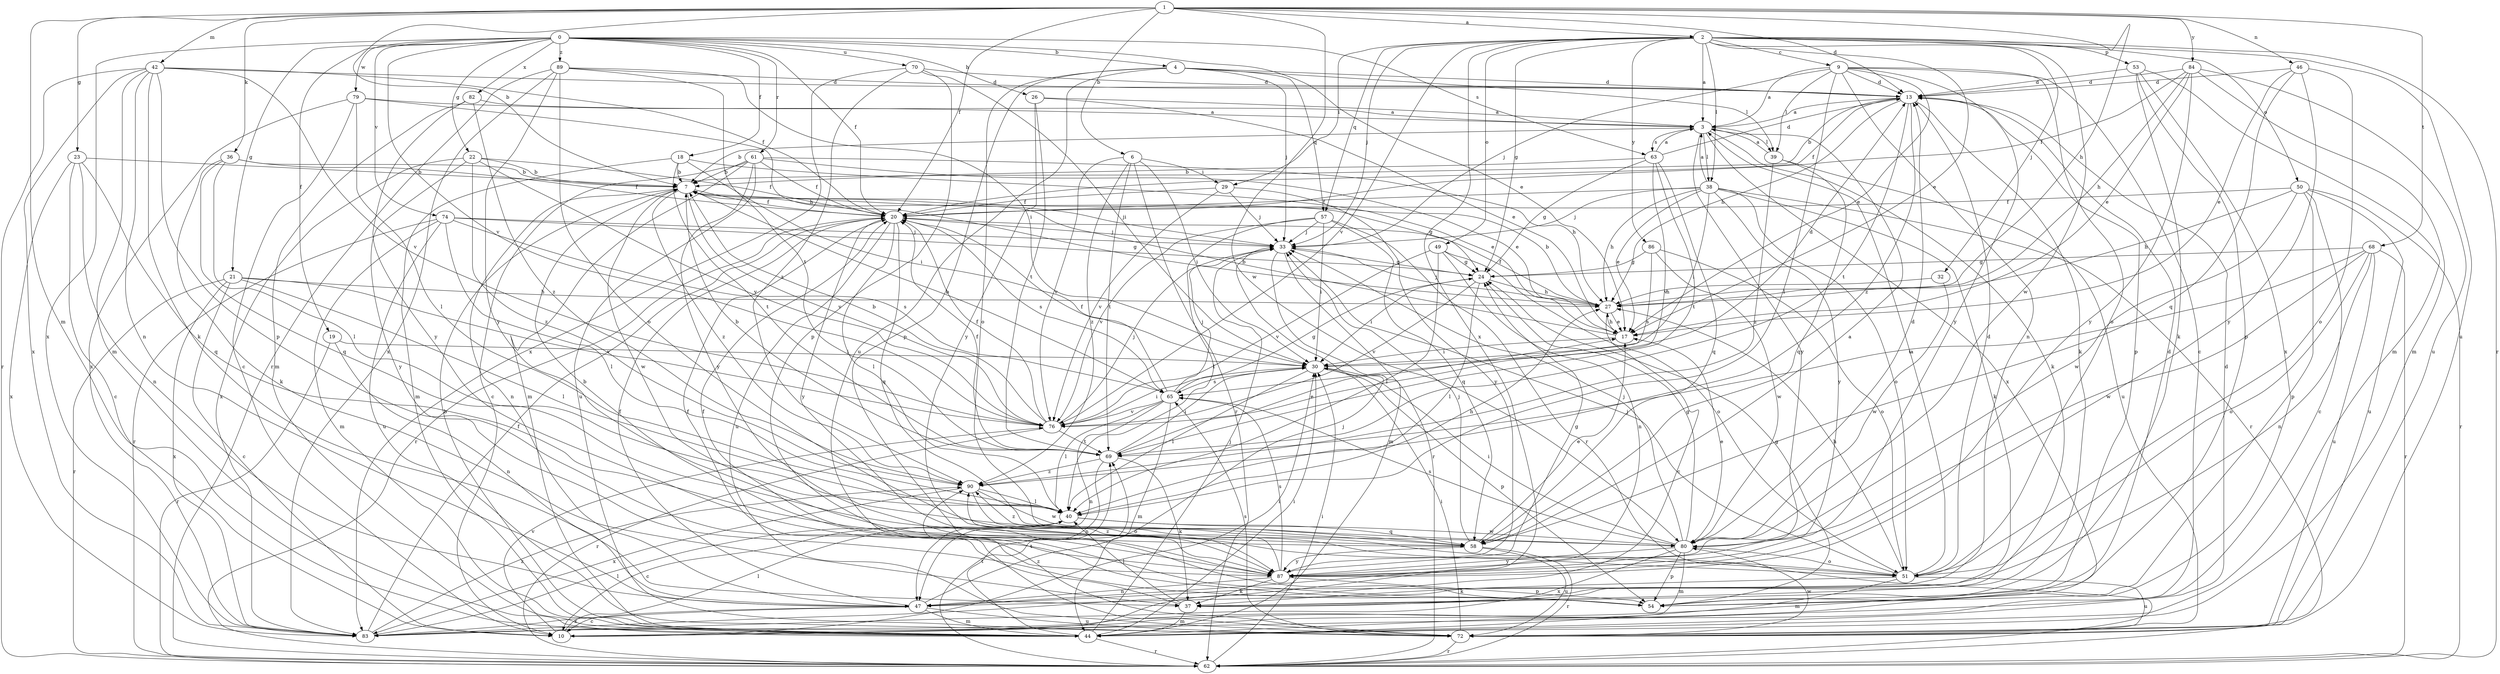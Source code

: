 strict digraph  {
0;
1;
2;
3;
4;
6;
7;
9;
10;
13;
17;
18;
19;
20;
21;
22;
23;
24;
26;
27;
29;
30;
32;
33;
36;
37;
38;
39;
40;
42;
44;
46;
47;
49;
50;
51;
53;
54;
57;
58;
61;
62;
63;
65;
68;
69;
70;
72;
74;
76;
79;
80;
82;
83;
84;
86;
87;
89;
90;
0 -> 4  [label=b];
0 -> 17  [label=e];
0 -> 18  [label=f];
0 -> 19  [label=f];
0 -> 20  [label=f];
0 -> 21  [label=g];
0 -> 22  [label=g];
0 -> 26  [label=h];
0 -> 61  [label=r];
0 -> 63  [label=s];
0 -> 70  [label=u];
0 -> 74  [label=v];
0 -> 76  [label=v];
0 -> 79  [label=w];
0 -> 82  [label=x];
0 -> 83  [label=x];
0 -> 89  [label=z];
1 -> 2  [label=a];
1 -> 6  [label=b];
1 -> 7  [label=b];
1 -> 13  [label=d];
1 -> 20  [label=f];
1 -> 23  [label=g];
1 -> 27  [label=h];
1 -> 36  [label=k];
1 -> 42  [label=m];
1 -> 44  [label=m];
1 -> 46  [label=n];
1 -> 68  [label=t];
1 -> 80  [label=w];
1 -> 84  [label=y];
2 -> 3  [label=a];
2 -> 9  [label=c];
2 -> 17  [label=e];
2 -> 24  [label=g];
2 -> 29  [label=i];
2 -> 32  [label=j];
2 -> 33  [label=j];
2 -> 38  [label=l];
2 -> 49  [label=o];
2 -> 50  [label=o];
2 -> 53  [label=p];
2 -> 57  [label=q];
2 -> 62  [label=r];
2 -> 72  [label=u];
2 -> 76  [label=v];
2 -> 80  [label=w];
2 -> 83  [label=x];
2 -> 86  [label=y];
3 -> 7  [label=b];
3 -> 37  [label=k];
3 -> 38  [label=l];
3 -> 39  [label=l];
3 -> 63  [label=s];
3 -> 83  [label=x];
3 -> 87  [label=y];
4 -> 13  [label=d];
4 -> 33  [label=j];
4 -> 39  [label=l];
4 -> 51  [label=o];
4 -> 54  [label=p];
4 -> 57  [label=q];
4 -> 72  [label=u];
6 -> 29  [label=i];
6 -> 30  [label=i];
6 -> 62  [label=r];
6 -> 69  [label=t];
6 -> 76  [label=v];
6 -> 90  [label=z];
7 -> 20  [label=f];
7 -> 24  [label=g];
7 -> 33  [label=j];
7 -> 47  [label=n];
7 -> 76  [label=v];
7 -> 80  [label=w];
7 -> 90  [label=z];
9 -> 3  [label=a];
9 -> 10  [label=c];
9 -> 13  [label=d];
9 -> 17  [label=e];
9 -> 33  [label=j];
9 -> 39  [label=l];
9 -> 40  [label=l];
9 -> 47  [label=n];
9 -> 51  [label=o];
9 -> 87  [label=y];
10 -> 30  [label=i];
10 -> 40  [label=l];
10 -> 76  [label=v];
13 -> 3  [label=a];
13 -> 7  [label=b];
13 -> 20  [label=f];
13 -> 27  [label=h];
13 -> 37  [label=k];
13 -> 54  [label=p];
13 -> 69  [label=t];
13 -> 90  [label=z];
17 -> 7  [label=b];
17 -> 27  [label=h];
17 -> 30  [label=i];
18 -> 7  [label=b];
18 -> 17  [label=e];
18 -> 30  [label=i];
18 -> 44  [label=m];
18 -> 69  [label=t];
19 -> 30  [label=i];
19 -> 47  [label=n];
19 -> 62  [label=r];
20 -> 33  [label=j];
20 -> 40  [label=l];
20 -> 58  [label=q];
20 -> 62  [label=r];
20 -> 65  [label=s];
20 -> 72  [label=u];
20 -> 87  [label=y];
21 -> 10  [label=c];
21 -> 27  [label=h];
21 -> 40  [label=l];
21 -> 62  [label=r];
21 -> 76  [label=v];
21 -> 83  [label=x];
22 -> 7  [label=b];
22 -> 20  [label=f];
22 -> 76  [label=v];
22 -> 83  [label=x];
22 -> 87  [label=y];
22 -> 90  [label=z];
23 -> 7  [label=b];
23 -> 10  [label=c];
23 -> 47  [label=n];
23 -> 58  [label=q];
23 -> 83  [label=x];
24 -> 27  [label=h];
24 -> 30  [label=i];
24 -> 40  [label=l];
24 -> 76  [label=v];
26 -> 3  [label=a];
26 -> 17  [label=e];
26 -> 69  [label=t];
26 -> 87  [label=y];
27 -> 7  [label=b];
27 -> 10  [label=c];
27 -> 17  [label=e];
27 -> 20  [label=f];
27 -> 33  [label=j];
29 -> 20  [label=f];
29 -> 33  [label=j];
29 -> 76  [label=v];
29 -> 87  [label=y];
30 -> 13  [label=d];
30 -> 40  [label=l];
30 -> 54  [label=p];
30 -> 65  [label=s];
32 -> 27  [label=h];
32 -> 80  [label=w];
33 -> 24  [label=g];
33 -> 44  [label=m];
33 -> 62  [label=r];
36 -> 7  [label=b];
36 -> 20  [label=f];
36 -> 37  [label=k];
36 -> 40  [label=l];
36 -> 58  [label=q];
37 -> 20  [label=f];
37 -> 40  [label=l];
37 -> 44  [label=m];
38 -> 3  [label=a];
38 -> 17  [label=e];
38 -> 20  [label=f];
38 -> 27  [label=h];
38 -> 30  [label=i];
38 -> 33  [label=j];
38 -> 37  [label=k];
38 -> 51  [label=o];
38 -> 62  [label=r];
38 -> 87  [label=y];
39 -> 3  [label=a];
39 -> 58  [label=q];
39 -> 72  [label=u];
39 -> 90  [label=z];
40 -> 10  [label=c];
40 -> 27  [label=h];
40 -> 58  [label=q];
40 -> 80  [label=w];
42 -> 13  [label=d];
42 -> 20  [label=f];
42 -> 37  [label=k];
42 -> 44  [label=m];
42 -> 47  [label=n];
42 -> 54  [label=p];
42 -> 62  [label=r];
42 -> 76  [label=v];
42 -> 83  [label=x];
44 -> 7  [label=b];
44 -> 13  [label=d];
44 -> 30  [label=i];
44 -> 33  [label=j];
44 -> 62  [label=r];
44 -> 69  [label=t];
46 -> 13  [label=d];
46 -> 17  [label=e];
46 -> 51  [label=o];
46 -> 58  [label=q];
46 -> 87  [label=y];
47 -> 10  [label=c];
47 -> 20  [label=f];
47 -> 33  [label=j];
47 -> 44  [label=m];
47 -> 72  [label=u];
47 -> 83  [label=x];
49 -> 24  [label=g];
49 -> 40  [label=l];
49 -> 47  [label=n];
49 -> 51  [label=o];
49 -> 76  [label=v];
50 -> 10  [label=c];
50 -> 20  [label=f];
50 -> 27  [label=h];
50 -> 54  [label=p];
50 -> 62  [label=r];
50 -> 72  [label=u];
50 -> 80  [label=w];
51 -> 3  [label=a];
51 -> 13  [label=d];
51 -> 27  [label=h];
51 -> 33  [label=j];
51 -> 37  [label=k];
51 -> 44  [label=m];
51 -> 72  [label=u];
53 -> 13  [label=d];
53 -> 37  [label=k];
53 -> 44  [label=m];
53 -> 54  [label=p];
53 -> 83  [label=x];
54 -> 13  [label=d];
54 -> 20  [label=f];
54 -> 24  [label=g];
57 -> 30  [label=i];
57 -> 33  [label=j];
57 -> 40  [label=l];
57 -> 58  [label=q];
57 -> 62  [label=r];
57 -> 76  [label=v];
58 -> 3  [label=a];
58 -> 17  [label=e];
58 -> 33  [label=j];
58 -> 62  [label=r];
58 -> 72  [label=u];
58 -> 87  [label=y];
58 -> 90  [label=z];
61 -> 7  [label=b];
61 -> 10  [label=c];
61 -> 17  [label=e];
61 -> 20  [label=f];
61 -> 27  [label=h];
61 -> 44  [label=m];
61 -> 72  [label=u];
61 -> 87  [label=y];
62 -> 30  [label=i];
62 -> 69  [label=t];
63 -> 3  [label=a];
63 -> 7  [label=b];
63 -> 13  [label=d];
63 -> 24  [label=g];
63 -> 58  [label=q];
63 -> 69  [label=t];
63 -> 76  [label=v];
65 -> 7  [label=b];
65 -> 20  [label=f];
65 -> 24  [label=g];
65 -> 33  [label=j];
65 -> 40  [label=l];
65 -> 44  [label=m];
65 -> 47  [label=n];
65 -> 76  [label=v];
68 -> 24  [label=g];
68 -> 47  [label=n];
68 -> 51  [label=o];
68 -> 62  [label=r];
68 -> 69  [label=t];
68 -> 72  [label=u];
68 -> 80  [label=w];
69 -> 7  [label=b];
69 -> 17  [label=e];
69 -> 20  [label=f];
69 -> 30  [label=i];
69 -> 37  [label=k];
69 -> 47  [label=n];
69 -> 90  [label=z];
70 -> 13  [label=d];
70 -> 30  [label=i];
70 -> 54  [label=p];
70 -> 83  [label=x];
70 -> 90  [label=z];
72 -> 30  [label=i];
72 -> 62  [label=r];
72 -> 65  [label=s];
72 -> 80  [label=w];
72 -> 90  [label=z];
74 -> 24  [label=g];
74 -> 33  [label=j];
74 -> 40  [label=l];
74 -> 44  [label=m];
74 -> 62  [label=r];
74 -> 65  [label=s];
74 -> 72  [label=u];
76 -> 7  [label=b];
76 -> 20  [label=f];
76 -> 30  [label=i];
76 -> 33  [label=j];
76 -> 62  [label=r];
76 -> 69  [label=t];
79 -> 3  [label=a];
79 -> 10  [label=c];
79 -> 27  [label=h];
79 -> 40  [label=l];
79 -> 83  [label=x];
80 -> 13  [label=d];
80 -> 17  [label=e];
80 -> 24  [label=g];
80 -> 30  [label=i];
80 -> 33  [label=j];
80 -> 44  [label=m];
80 -> 51  [label=o];
80 -> 54  [label=p];
80 -> 65  [label=s];
80 -> 83  [label=x];
80 -> 87  [label=y];
82 -> 3  [label=a];
82 -> 44  [label=m];
82 -> 87  [label=y];
82 -> 90  [label=z];
83 -> 20  [label=f];
83 -> 40  [label=l];
83 -> 90  [label=z];
84 -> 13  [label=d];
84 -> 17  [label=e];
84 -> 20  [label=f];
84 -> 27  [label=h];
84 -> 44  [label=m];
84 -> 72  [label=u];
84 -> 87  [label=y];
86 -> 24  [label=g];
86 -> 51  [label=o];
86 -> 65  [label=s];
86 -> 80  [label=w];
87 -> 7  [label=b];
87 -> 24  [label=g];
87 -> 37  [label=k];
87 -> 47  [label=n];
87 -> 54  [label=p];
87 -> 65  [label=s];
87 -> 90  [label=z];
89 -> 13  [label=d];
89 -> 30  [label=i];
89 -> 51  [label=o];
89 -> 62  [label=r];
89 -> 69  [label=t];
89 -> 83  [label=x];
89 -> 87  [label=y];
90 -> 40  [label=l];
90 -> 51  [label=o];
90 -> 80  [label=w];
90 -> 83  [label=x];
}
